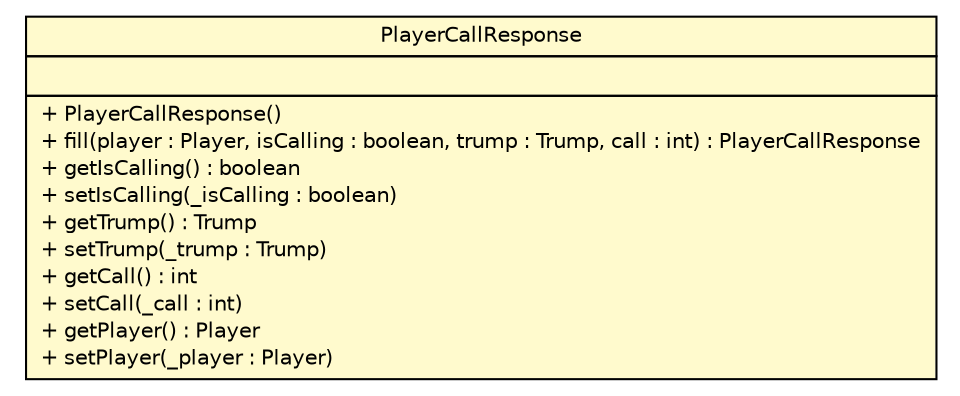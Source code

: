 #!/usr/local/bin/dot
#
# Class diagram 
# Generated by UMLGraph version R5_6 (http://www.umlgraph.org/)
#

digraph G {
	edge [fontname="Helvetica",fontsize=10,labelfontname="Helvetica",labelfontsize=10];
	node [fontname="Helvetica",fontsize=10,shape=plaintext];
	nodesep=0.25;
	ranksep=0.5;
	// Common.PlayerCallResponse
	c1832 [label=<<table title="Common.PlayerCallResponse" border="0" cellborder="1" cellspacing="0" cellpadding="2" port="p" bgcolor="lemonChiffon" href="./PlayerCallResponse.html">
		<tr><td><table border="0" cellspacing="0" cellpadding="1">
<tr><td align="center" balign="center"> PlayerCallResponse </td></tr>
		</table></td></tr>
		<tr><td><table border="0" cellspacing="0" cellpadding="1">
<tr><td align="left" balign="left">  </td></tr>
		</table></td></tr>
		<tr><td><table border="0" cellspacing="0" cellpadding="1">
<tr><td align="left" balign="left"> + PlayerCallResponse() </td></tr>
<tr><td align="left" balign="left"> + fill(player : Player, isCalling : boolean, trump : Trump, call : int) : PlayerCallResponse </td></tr>
<tr><td align="left" balign="left"> + getIsCalling() : boolean </td></tr>
<tr><td align="left" balign="left"> + setIsCalling(_isCalling : boolean) </td></tr>
<tr><td align="left" balign="left"> + getTrump() : Trump </td></tr>
<tr><td align="left" balign="left"> + setTrump(_trump : Trump) </td></tr>
<tr><td align="left" balign="left"> + getCall() : int </td></tr>
<tr><td align="left" balign="left"> + setCall(_call : int) </td></tr>
<tr><td align="left" balign="left"> + getPlayer() : Player </td></tr>
<tr><td align="left" balign="left"> + setPlayer(_player : Player) </td></tr>
		</table></td></tr>
		</table>>, URL="./PlayerCallResponse.html", fontname="Helvetica", fontcolor="black", fontsize=10.0];
}

